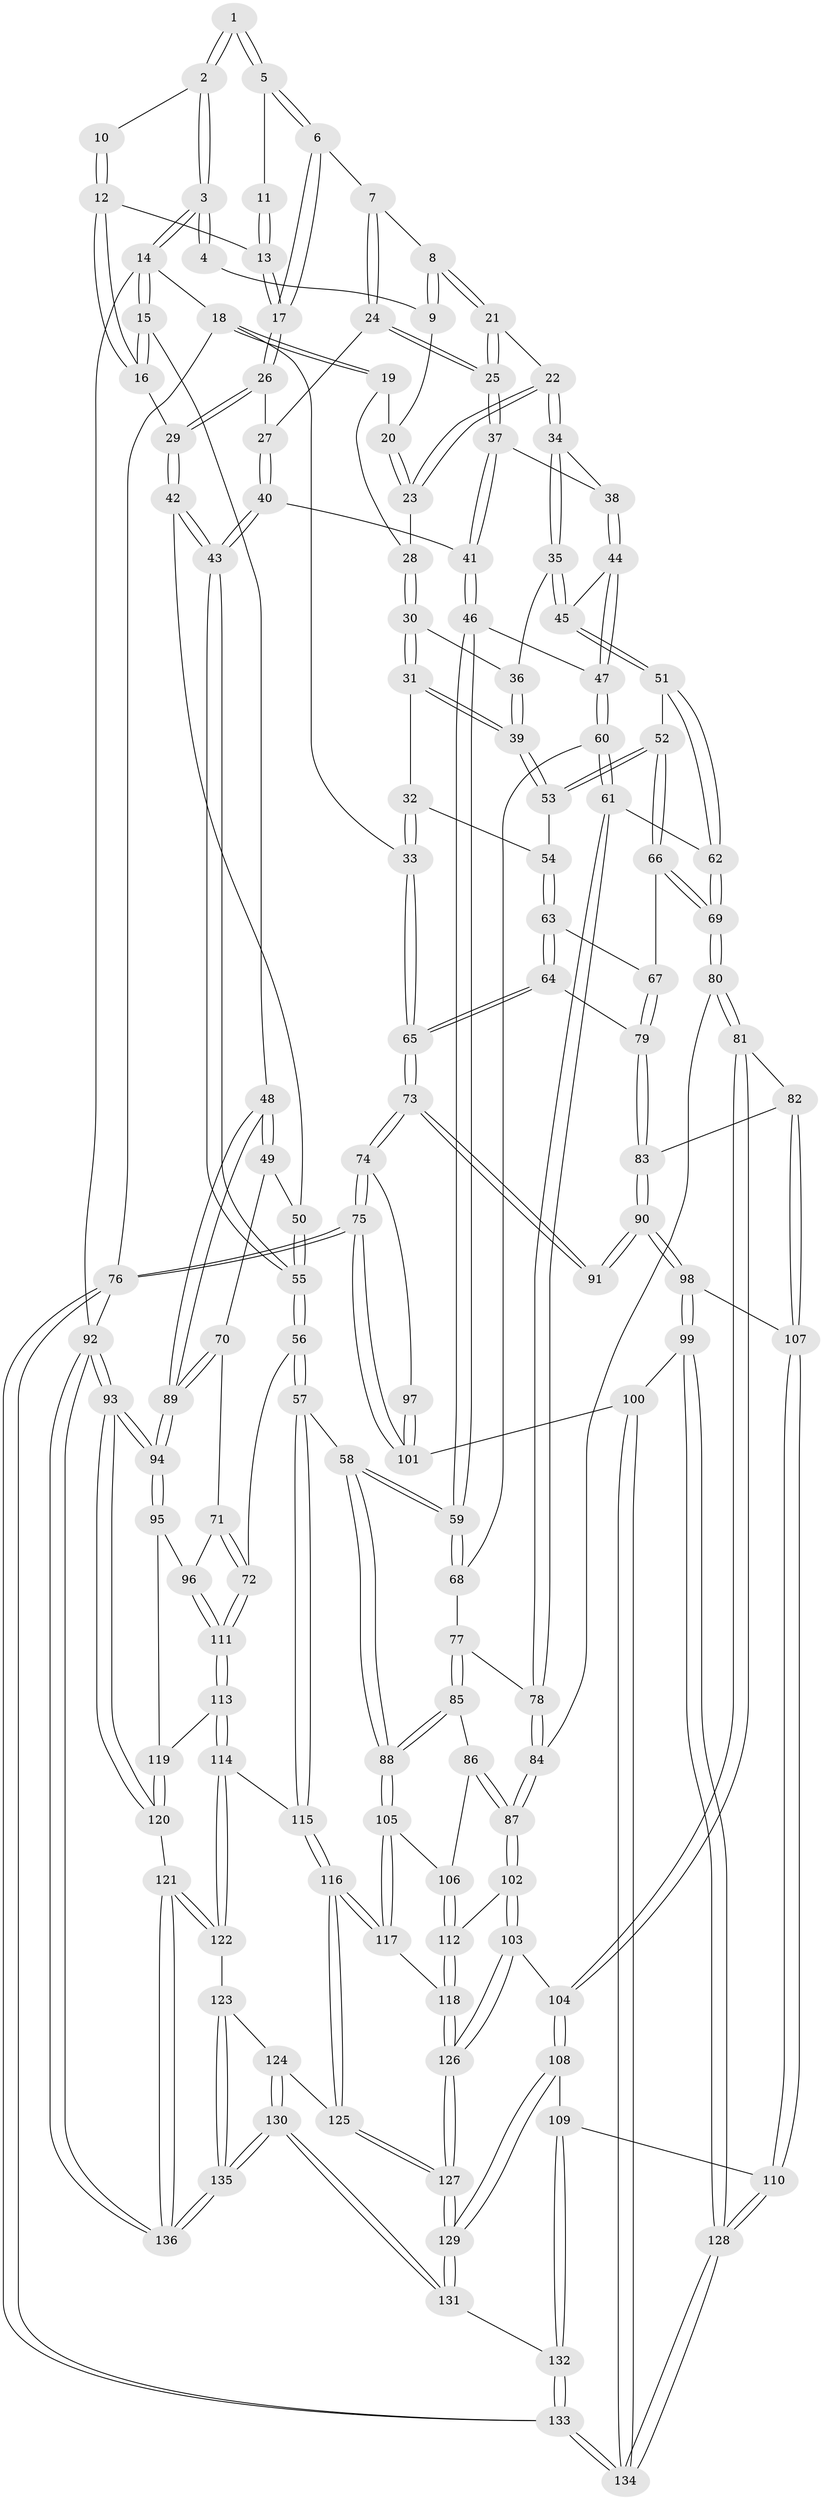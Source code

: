// coarse degree distribution, {4: 0.34523809523809523, 5: 0.4642857142857143, 6: 0.08333333333333333, 3: 0.10714285714285714}
// Generated by graph-tools (version 1.1) at 2025/52/02/27/25 19:52:40]
// undirected, 136 vertices, 337 edges
graph export_dot {
graph [start="1"]
  node [color=gray90,style=filled];
  1 [pos="+0.6874972378560039+0.08513296038293935"];
  2 [pos="+1+0"];
  3 [pos="+1+0"];
  4 [pos="+0.6058748858630588+0"];
  5 [pos="+0.6867480097175457+0.10624410122694687"];
  6 [pos="+0.6678919383074596+0.1288168662764956"];
  7 [pos="+0.6045344708966792+0.13545192986863064"];
  8 [pos="+0.5203909780461281+0.09513938615317281"];
  9 [pos="+0.39486798848625654+0"];
  10 [pos="+0.8334087529180837+0.06825446814685704"];
  11 [pos="+0.7252820922372105+0.10593423261908293"];
  12 [pos="+0.814818647721704+0.16955041317708308"];
  13 [pos="+0.7760022701063513+0.1666175199347649"];
  14 [pos="+1+0"];
  15 [pos="+1+0.3003987001494986"];
  16 [pos="+0.8685504420849027+0.29316543385189614"];
  17 [pos="+0.7044354461379299+0.18927348578856262"];
  18 [pos="+0+0"];
  19 [pos="+0.21337304312662947+0"];
  20 [pos="+0.3898760020594649+0"];
  21 [pos="+0.4944137283550066+0.22661403532723784"];
  22 [pos="+0.4262613732207103+0.26433572312906123"];
  23 [pos="+0.40462341923008466+0.24866114781146423"];
  24 [pos="+0.6114289058902126+0.2777089146882072"];
  25 [pos="+0.588051726938836+0.2910071079208705"];
  26 [pos="+0.7057273236590383+0.27822170665651313"];
  27 [pos="+0.7035567158595234+0.2791964777928396"];
  28 [pos="+0.3293268281726048+0.2379205937347934"];
  29 [pos="+0.8430709847543647+0.3053455761319248"];
  30 [pos="+0.294206822471567+0.2715252820180585"];
  31 [pos="+0.03832967415642703+0.2371833310339859"];
  32 [pos="+0.029884233195524735+0.23277777365409397"];
  33 [pos="+0+0.047728191913874556"];
  34 [pos="+0.426322739567196+0.31130125710099993"];
  35 [pos="+0.3822683752434611+0.3794495215981952"];
  36 [pos="+0.3016981666441067+0.30612001241761944"];
  37 [pos="+0.5832504864797945+0.3040423396587665"];
  38 [pos="+0.5067204759522145+0.3472114324204673"];
  39 [pos="+0.22792979921481415+0.40235246801171193"];
  40 [pos="+0.6741186593069286+0.4240294925850278"];
  41 [pos="+0.6104114305631508+0.4279004512252959"];
  42 [pos="+0.8245524446244584+0.34545141620885733"];
  43 [pos="+0.7449453102813359+0.4618815140263211"];
  44 [pos="+0.5053635429556319+0.4473548736101833"];
  45 [pos="+0.38173265720635063+0.38408595409758295"];
  46 [pos="+0.5811056266214301+0.4551049397377895"];
  47 [pos="+0.5151215704774657+0.4614943320355835"];
  48 [pos="+1+0.36931215633617187"];
  49 [pos="+0.8928506852083907+0.49427713366292714"];
  50 [pos="+0.8717330071886288+0.49629634859798094"];
  51 [pos="+0.32362428726499937+0.45438229715273276"];
  52 [pos="+0.2597032804977209+0.4439254581754957"];
  53 [pos="+0.2451944438972843+0.4331538376952465"];
  54 [pos="+0.14880041009727374+0.48438369527120156"];
  55 [pos="+0.766367497012908+0.5386719497811205"];
  56 [pos="+0.7431453408454674+0.6284434763308494"];
  57 [pos="+0.7050585414859515+0.6511680402617499"];
  58 [pos="+0.6916839431046282+0.6545972583438642"];
  59 [pos="+0.6464857419816076+0.6038831108932835"];
  60 [pos="+0.4872803145957459+0.508543893937246"];
  61 [pos="+0.4036216480011753+0.5490765742756681"];
  62 [pos="+0.36585450273324266+0.5350487262210999"];
  63 [pos="+0.12371319822851307+0.5210804787166196"];
  64 [pos="+0+0.49467691694006494"];
  65 [pos="+0+0.4851114719414623"];
  66 [pos="+0.22712577104477208+0.5273886268920506"];
  67 [pos="+0.15925882885190967+0.5643438503235102"];
  68 [pos="+0.5224153332693601+0.5613489672798273"];
  69 [pos="+0.28500355605042094+0.6161781678188858"];
  70 [pos="+0.9066739245430697+0.6212855790001467"];
  71 [pos="+0.883475706600622+0.6372076342192959"];
  72 [pos="+0.7535195770606137+0.6316004884596162"];
  73 [pos="+0+0.5000867178296521"];
  74 [pos="+0+0.5827575366961735"];
  75 [pos="+0+0.9508043459349489"];
  76 [pos="+0+1"];
  77 [pos="+0.5023466133185989+0.6358133166955175"];
  78 [pos="+0.4173635031814774+0.5895349499601122"];
  79 [pos="+0.16297271056283372+0.6150697367812696"];
  80 [pos="+0.26727184894513256+0.6576817169569162"];
  81 [pos="+0.25660589237179393+0.6659533138985133"];
  82 [pos="+0.2442180792629343+0.6699823225321029"];
  83 [pos="+0.16936962967771563+0.6611568390966853"];
  84 [pos="+0.3982639408365256+0.6885256396616006"];
  85 [pos="+0.5089541531546776+0.6477571735409043"];
  86 [pos="+0.4724805962089193+0.7041983502661815"];
  87 [pos="+0.4238736441386356+0.7282410777684455"];
  88 [pos="+0.6818901761002181+0.6639516592335549"];
  89 [pos="+1+0.511666230077253"];
  90 [pos="+0.14974344029467648+0.6731724845742527"];
  91 [pos="+0.12899366698274625+0.6682263993122602"];
  92 [pos="+1+1"];
  93 [pos="+1+0.820454366705579"];
  94 [pos="+1+0.6995886826389172"];
  95 [pos="+1+0.7356168200655406"];
  96 [pos="+0.9307551598685168+0.7157060309926484"];
  97 [pos="+0.05035595994648449+0.7030310625556119"];
  98 [pos="+0.11021998252785185+0.818449226023331"];
  99 [pos="+0.056265329456005195+0.8562447514739348"];
  100 [pos="+0.05619946499517792+0.8562667669873553"];
  101 [pos="+0+0.8664985676272707"];
  102 [pos="+0.4116674197653058+0.7983846630841526"];
  103 [pos="+0.41155557733956843+0.7985221016377172"];
  104 [pos="+0.3716068388861755+0.8271958234102349"];
  105 [pos="+0.6745516743289625+0.6776146992871092"];
  106 [pos="+0.5476059631664937+0.7390413747787362"];
  107 [pos="+0.23961525455985358+0.8336910157125486"];
  108 [pos="+0.35318798963425996+0.8524445075674013"];
  109 [pos="+0.3219581660603692+0.8672509173748268"];
  110 [pos="+0.2841514203823603+0.8673339452916983"];
  111 [pos="+0.8785887972760902+0.7810070022076642"];
  112 [pos="+0.5211437483320778+0.8040147209694312"];
  113 [pos="+0.878468820542312+0.7846312575565779"];
  114 [pos="+0.8287836006136895+0.8300259430184485"];
  115 [pos="+0.7924433849894413+0.8162469986974952"];
  116 [pos="+0.7073514849870758+0.8741354872709354"];
  117 [pos="+0.6513262577259792+0.802480619276439"];
  118 [pos="+0.5733237142542046+0.8513305998107585"];
  119 [pos="+0.936325074481774+0.8220820070166567"];
  120 [pos="+0.9440260193782961+0.8583124027759274"];
  121 [pos="+0.9160198443649306+0.9427750489111321"];
  122 [pos="+0.8432249515658912+0.8987461491274651"];
  123 [pos="+0.7757932733654346+0.927637628310625"];
  124 [pos="+0.7362044640307276+0.9114649125237863"];
  125 [pos="+0.7102190882081089+0.8977891638096855"];
  126 [pos="+0.5497506002945179+0.9483160728069786"];
  127 [pos="+0.5522564122676364+1"];
  128 [pos="+0.21325589287725605+0.9610655829040211"];
  129 [pos="+0.5503343388595077+1"];
  130 [pos="+0.7094834495464267+1"];
  131 [pos="+0.5475923866432898+1"];
  132 [pos="+0.3597623718096932+1"];
  133 [pos="+0.21097998268878804+1"];
  134 [pos="+0.20043834410727976+1"];
  135 [pos="+0.8007080837962922+1"];
  136 [pos="+1+1"];
  1 -- 2;
  1 -- 2;
  1 -- 5;
  1 -- 5;
  2 -- 3;
  2 -- 3;
  2 -- 10;
  3 -- 4;
  3 -- 4;
  3 -- 14;
  3 -- 14;
  4 -- 9;
  5 -- 6;
  5 -- 6;
  5 -- 11;
  6 -- 7;
  6 -- 17;
  6 -- 17;
  7 -- 8;
  7 -- 24;
  7 -- 24;
  8 -- 9;
  8 -- 9;
  8 -- 21;
  8 -- 21;
  9 -- 20;
  10 -- 12;
  10 -- 12;
  11 -- 13;
  11 -- 13;
  12 -- 13;
  12 -- 16;
  12 -- 16;
  13 -- 17;
  13 -- 17;
  14 -- 15;
  14 -- 15;
  14 -- 18;
  14 -- 92;
  15 -- 16;
  15 -- 16;
  15 -- 48;
  16 -- 29;
  17 -- 26;
  17 -- 26;
  18 -- 19;
  18 -- 19;
  18 -- 33;
  18 -- 76;
  19 -- 20;
  19 -- 28;
  20 -- 23;
  20 -- 23;
  21 -- 22;
  21 -- 25;
  21 -- 25;
  22 -- 23;
  22 -- 23;
  22 -- 34;
  22 -- 34;
  23 -- 28;
  24 -- 25;
  24 -- 25;
  24 -- 27;
  25 -- 37;
  25 -- 37;
  26 -- 27;
  26 -- 29;
  26 -- 29;
  27 -- 40;
  27 -- 40;
  28 -- 30;
  28 -- 30;
  29 -- 42;
  29 -- 42;
  30 -- 31;
  30 -- 31;
  30 -- 36;
  31 -- 32;
  31 -- 39;
  31 -- 39;
  32 -- 33;
  32 -- 33;
  32 -- 54;
  33 -- 65;
  33 -- 65;
  34 -- 35;
  34 -- 35;
  34 -- 38;
  35 -- 36;
  35 -- 45;
  35 -- 45;
  36 -- 39;
  36 -- 39;
  37 -- 38;
  37 -- 41;
  37 -- 41;
  38 -- 44;
  38 -- 44;
  39 -- 53;
  39 -- 53;
  40 -- 41;
  40 -- 43;
  40 -- 43;
  41 -- 46;
  41 -- 46;
  42 -- 43;
  42 -- 43;
  42 -- 50;
  43 -- 55;
  43 -- 55;
  44 -- 45;
  44 -- 47;
  44 -- 47;
  45 -- 51;
  45 -- 51;
  46 -- 47;
  46 -- 59;
  46 -- 59;
  47 -- 60;
  47 -- 60;
  48 -- 49;
  48 -- 49;
  48 -- 89;
  48 -- 89;
  49 -- 50;
  49 -- 70;
  50 -- 55;
  50 -- 55;
  51 -- 52;
  51 -- 62;
  51 -- 62;
  52 -- 53;
  52 -- 53;
  52 -- 66;
  52 -- 66;
  53 -- 54;
  54 -- 63;
  54 -- 63;
  55 -- 56;
  55 -- 56;
  56 -- 57;
  56 -- 57;
  56 -- 72;
  57 -- 58;
  57 -- 115;
  57 -- 115;
  58 -- 59;
  58 -- 59;
  58 -- 88;
  58 -- 88;
  59 -- 68;
  59 -- 68;
  60 -- 61;
  60 -- 61;
  60 -- 68;
  61 -- 62;
  61 -- 78;
  61 -- 78;
  62 -- 69;
  62 -- 69;
  63 -- 64;
  63 -- 64;
  63 -- 67;
  64 -- 65;
  64 -- 65;
  64 -- 79;
  65 -- 73;
  65 -- 73;
  66 -- 67;
  66 -- 69;
  66 -- 69;
  67 -- 79;
  67 -- 79;
  68 -- 77;
  69 -- 80;
  69 -- 80;
  70 -- 71;
  70 -- 89;
  70 -- 89;
  71 -- 72;
  71 -- 72;
  71 -- 96;
  72 -- 111;
  72 -- 111;
  73 -- 74;
  73 -- 74;
  73 -- 91;
  73 -- 91;
  74 -- 75;
  74 -- 75;
  74 -- 97;
  75 -- 76;
  75 -- 76;
  75 -- 101;
  75 -- 101;
  76 -- 133;
  76 -- 133;
  76 -- 92;
  77 -- 78;
  77 -- 85;
  77 -- 85;
  78 -- 84;
  78 -- 84;
  79 -- 83;
  79 -- 83;
  80 -- 81;
  80 -- 81;
  80 -- 84;
  81 -- 82;
  81 -- 104;
  81 -- 104;
  82 -- 83;
  82 -- 107;
  82 -- 107;
  83 -- 90;
  83 -- 90;
  84 -- 87;
  84 -- 87;
  85 -- 86;
  85 -- 88;
  85 -- 88;
  86 -- 87;
  86 -- 87;
  86 -- 106;
  87 -- 102;
  87 -- 102;
  88 -- 105;
  88 -- 105;
  89 -- 94;
  89 -- 94;
  90 -- 91;
  90 -- 91;
  90 -- 98;
  90 -- 98;
  92 -- 93;
  92 -- 93;
  92 -- 136;
  92 -- 136;
  93 -- 94;
  93 -- 94;
  93 -- 120;
  93 -- 120;
  94 -- 95;
  94 -- 95;
  95 -- 96;
  95 -- 119;
  96 -- 111;
  96 -- 111;
  97 -- 101;
  97 -- 101;
  98 -- 99;
  98 -- 99;
  98 -- 107;
  99 -- 100;
  99 -- 128;
  99 -- 128;
  100 -- 101;
  100 -- 134;
  100 -- 134;
  102 -- 103;
  102 -- 103;
  102 -- 112;
  103 -- 104;
  103 -- 126;
  103 -- 126;
  104 -- 108;
  104 -- 108;
  105 -- 106;
  105 -- 117;
  105 -- 117;
  106 -- 112;
  106 -- 112;
  107 -- 110;
  107 -- 110;
  108 -- 109;
  108 -- 129;
  108 -- 129;
  109 -- 110;
  109 -- 132;
  109 -- 132;
  110 -- 128;
  110 -- 128;
  111 -- 113;
  111 -- 113;
  112 -- 118;
  112 -- 118;
  113 -- 114;
  113 -- 114;
  113 -- 119;
  114 -- 115;
  114 -- 122;
  114 -- 122;
  115 -- 116;
  115 -- 116;
  116 -- 117;
  116 -- 117;
  116 -- 125;
  116 -- 125;
  117 -- 118;
  118 -- 126;
  118 -- 126;
  119 -- 120;
  119 -- 120;
  120 -- 121;
  121 -- 122;
  121 -- 122;
  121 -- 136;
  121 -- 136;
  122 -- 123;
  123 -- 124;
  123 -- 135;
  123 -- 135;
  124 -- 125;
  124 -- 130;
  124 -- 130;
  125 -- 127;
  125 -- 127;
  126 -- 127;
  126 -- 127;
  127 -- 129;
  127 -- 129;
  128 -- 134;
  128 -- 134;
  129 -- 131;
  129 -- 131;
  130 -- 131;
  130 -- 131;
  130 -- 135;
  130 -- 135;
  131 -- 132;
  132 -- 133;
  132 -- 133;
  133 -- 134;
  133 -- 134;
  135 -- 136;
  135 -- 136;
}
